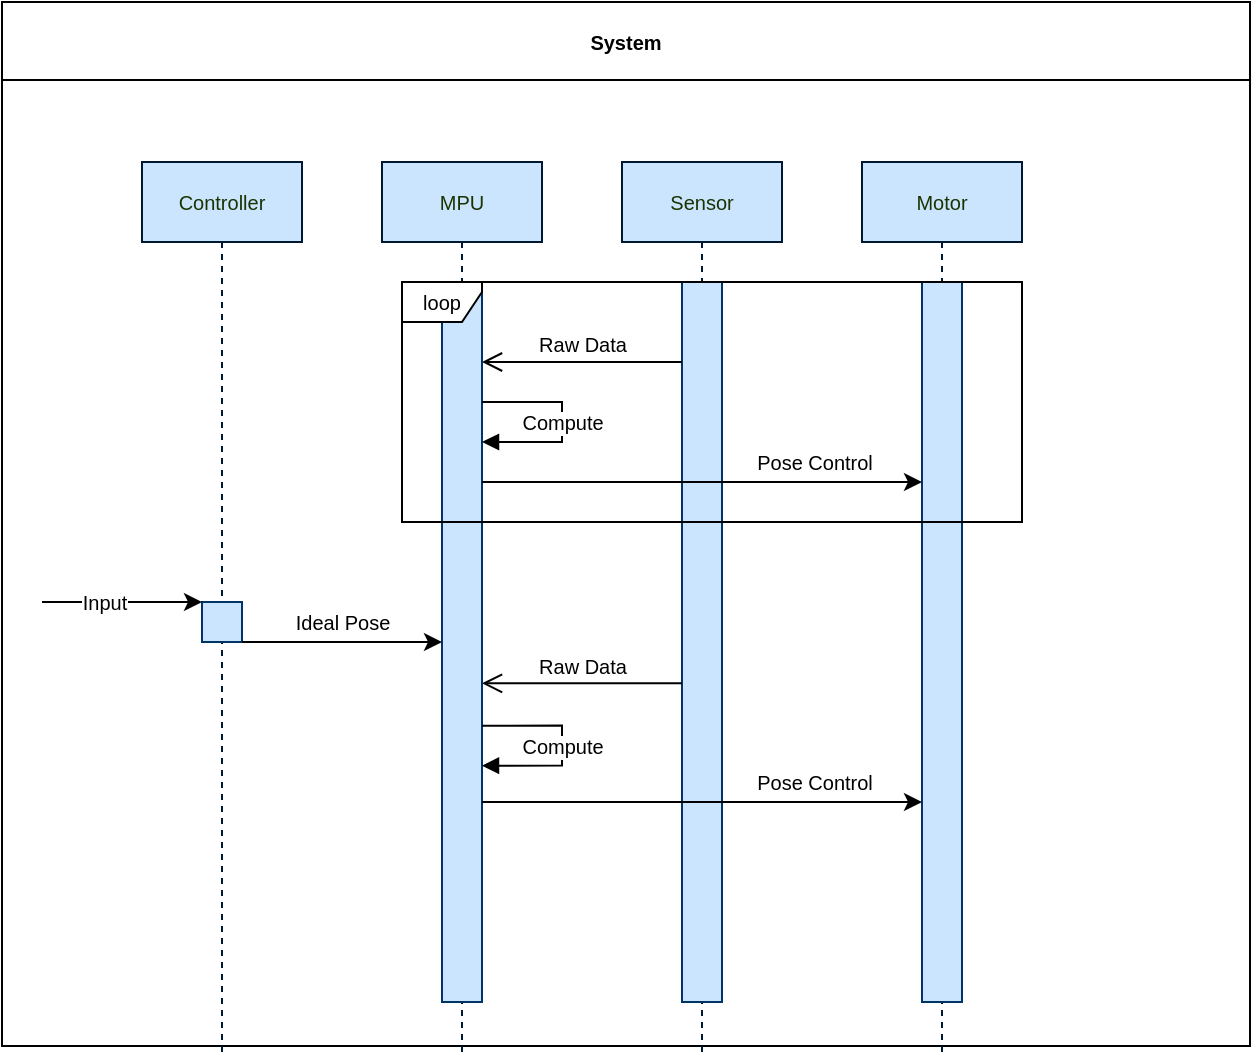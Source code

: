 <mxfile version="26.0.9">
  <diagram name="페이지-1" id="uDbAi64YpggpZshyLzYi">
    <mxGraphModel dx="1324" dy="790" grid="1" gridSize="10" guides="1" tooltips="1" connect="1" arrows="1" fold="1" page="1" pageScale="1" pageWidth="827" pageHeight="1169" math="0" shadow="0">
      <root>
        <mxCell id="0" />
        <mxCell id="1" parent="0" />
        <mxCell id="Q2zNazJmKgzokcgeoUmJ-25" value="System" style="swimlane;whiteSpace=wrap;html=1;startSize=39;fontSize=10;" parent="1" vertex="1">
          <mxGeometry x="40" y="40" width="624" height="522" as="geometry" />
        </mxCell>
        <mxCell id="Q2zNazJmKgzokcgeoUmJ-26" value="&lt;font color=&quot;#1a3300&quot; style=&quot;font-size: 10px;&quot;&gt;Controller&lt;/font&gt;" style="shape=umlLifeline;perimeter=lifelinePerimeter;whiteSpace=wrap;html=1;container=0;dropTarget=0;collapsible=0;recursiveResize=0;outlineConnect=0;portConstraint=eastwest;newEdgeStyle={&quot;curved&quot;:0,&quot;rounded&quot;:0};fillColor=#CCE5FF;strokeColor=#001933;fontSize=10;" parent="Q2zNazJmKgzokcgeoUmJ-25" vertex="1">
          <mxGeometry x="70" y="80" width="80" height="448" as="geometry" />
        </mxCell>
        <mxCell id="Q2zNazJmKgzokcgeoUmJ-27" value="" style="html=1;points=[[0,0,0,0,5],[0,1,0,0,-5],[1,0,0,0,5],[1,1,0,0,-5]];perimeter=orthogonalPerimeter;outlineConnect=0;targetShapes=umlLifeline;portConstraint=eastwest;newEdgeStyle={&quot;curved&quot;:0,&quot;rounded&quot;:0};fillColor=#CCE5FF;strokeColor=#003366;fontSize=10;" parent="Q2zNazJmKgzokcgeoUmJ-26" vertex="1">
          <mxGeometry x="30" y="220" width="20" height="20" as="geometry" />
        </mxCell>
        <mxCell id="Q2zNazJmKgzokcgeoUmJ-28" value="&lt;font color=&quot;#1a3300&quot; style=&quot;font-size: 10px;&quot;&gt;MPU&lt;/font&gt;" style="shape=umlLifeline;perimeter=lifelinePerimeter;whiteSpace=wrap;html=1;container=0;dropTarget=0;collapsible=0;recursiveResize=0;outlineConnect=0;portConstraint=eastwest;newEdgeStyle={&quot;curved&quot;:0,&quot;rounded&quot;:0};fillColor=#CCE5FF;strokeColor=#001933;fontSize=10;" parent="Q2zNazJmKgzokcgeoUmJ-25" vertex="1">
          <mxGeometry x="190" y="80" width="80" height="448" as="geometry" />
        </mxCell>
        <mxCell id="Q2zNazJmKgzokcgeoUmJ-29" value="" style="html=1;points=[[0,0,0,0,5],[0,1,0,0,-5],[1,0,0,0,5],[1,1,0,0,-5]];perimeter=orthogonalPerimeter;outlineConnect=0;targetShapes=umlLifeline;portConstraint=eastwest;newEdgeStyle={&quot;curved&quot;:0,&quot;rounded&quot;:0};fillColor=#CCE5FF;strokeColor=#003366;fontSize=10;" parent="Q2zNazJmKgzokcgeoUmJ-28" vertex="1">
          <mxGeometry x="30" y="60" width="20" height="360" as="geometry" />
        </mxCell>
        <mxCell id="Q2zNazJmKgzokcgeoUmJ-34" value="&lt;font color=&quot;#1a3300&quot;&gt;Sensor&lt;/font&gt;" style="shape=umlLifeline;perimeter=lifelinePerimeter;whiteSpace=wrap;html=1;container=0;dropTarget=0;collapsible=0;recursiveResize=0;outlineConnect=0;portConstraint=eastwest;newEdgeStyle={&quot;curved&quot;:0,&quot;rounded&quot;:0};fillColor=#CCE5FF;strokeColor=#001933;fontSize=10;" parent="Q2zNazJmKgzokcgeoUmJ-25" vertex="1">
          <mxGeometry x="310" y="80" width="80" height="448" as="geometry" />
        </mxCell>
        <mxCell id="Q2zNazJmKgzokcgeoUmJ-35" value="" style="html=1;points=[[0,0,0,0,5],[0,1,0,0,-5],[1,0,0,0,5],[1,1,0,0,-5]];perimeter=orthogonalPerimeter;outlineConnect=0;targetShapes=umlLifeline;portConstraint=eastwest;newEdgeStyle={&quot;curved&quot;:0,&quot;rounded&quot;:0};fillColor=#CCE5FF;strokeColor=#003366;fontSize=10;" parent="Q2zNazJmKgzokcgeoUmJ-34" vertex="1">
          <mxGeometry x="30" y="60" width="20" height="360" as="geometry" />
        </mxCell>
        <mxCell id="Q2zNazJmKgzokcgeoUmJ-36" value="" style="endArrow=classic;html=1;rounded=0;fontSize=10;" parent="Q2zNazJmKgzokcgeoUmJ-25" edge="1">
          <mxGeometry width="50" height="50" relative="1" as="geometry">
            <mxPoint x="20" y="300" as="sourcePoint" />
            <mxPoint x="100.0" y="300" as="targetPoint" />
            <Array as="points">
              <mxPoint x="20" y="300" />
            </Array>
          </mxGeometry>
        </mxCell>
        <mxCell id="Q2zNazJmKgzokcgeoUmJ-37" value="Input" style="edgeLabel;html=1;align=center;verticalAlign=middle;resizable=0;points=[];fontSize=10;" parent="Q2zNazJmKgzokcgeoUmJ-36" connectable="0" vertex="1">
          <mxGeometry x="0.548" y="2" relative="1" as="geometry">
            <mxPoint x="-31" y="2" as="offset" />
          </mxGeometry>
        </mxCell>
        <mxCell id="Q2zNazJmKgzokcgeoUmJ-38" value="" style="endArrow=classic;html=1;rounded=0;exitX=0.96;exitY=0.075;exitDx=0;exitDy=0;exitPerimeter=0;fontSize=10;" parent="Q2zNazJmKgzokcgeoUmJ-25" edge="1">
          <mxGeometry width="50" height="50" relative="1" as="geometry">
            <mxPoint x="120" y="320" as="sourcePoint" />
            <mxPoint x="220" y="320" as="targetPoint" />
          </mxGeometry>
        </mxCell>
        <mxCell id="Q2zNazJmKgzokcgeoUmJ-39" value="Ideal Pose" style="edgeLabel;html=1;align=center;verticalAlign=middle;resizable=0;points=[];fontSize=10;" parent="Q2zNazJmKgzokcgeoUmJ-38" connectable="0" vertex="1">
          <mxGeometry x="0.03" relative="1" as="geometry">
            <mxPoint x="-2" y="-10" as="offset" />
          </mxGeometry>
        </mxCell>
        <mxCell id="Q2zNazJmKgzokcgeoUmJ-48" value="&lt;font color=&quot;#1a3300&quot; style=&quot;font-size: 10px;&quot;&gt;Motor&lt;/font&gt;" style="shape=umlLifeline;perimeter=lifelinePerimeter;whiteSpace=wrap;html=1;container=0;dropTarget=0;collapsible=0;recursiveResize=0;outlineConnect=0;portConstraint=eastwest;newEdgeStyle={&quot;curved&quot;:0,&quot;rounded&quot;:0};fillColor=#CCE5FF;strokeColor=#001933;fontSize=10;" parent="Q2zNazJmKgzokcgeoUmJ-25" vertex="1">
          <mxGeometry x="430" y="80" width="80" height="448" as="geometry" />
        </mxCell>
        <mxCell id="Q2zNazJmKgzokcgeoUmJ-49" value="" style="html=1;points=[[0,0,0,0,5],[0,1,0,0,-5],[1,0,0,0,5],[1,1,0,0,-5]];perimeter=orthogonalPerimeter;outlineConnect=0;targetShapes=umlLifeline;portConstraint=eastwest;newEdgeStyle={&quot;curved&quot;:0,&quot;rounded&quot;:0};fillColor=#CCE5FF;strokeColor=#003366;fontSize=10;" parent="Q2zNazJmKgzokcgeoUmJ-48" vertex="1">
          <mxGeometry x="30" y="60" width="20" height="360" as="geometry" />
        </mxCell>
        <mxCell id="Q2zNazJmKgzokcgeoUmJ-66" value="Raw Data" style="html=1;verticalAlign=bottom;endArrow=open;endSize=8;curved=0;rounded=0;labelBackgroundColor=none;fontSize=10;" parent="Q2zNazJmKgzokcgeoUmJ-25" edge="1">
          <mxGeometry relative="1" as="geometry">
            <mxPoint x="340" y="180" as="sourcePoint" />
            <mxPoint x="240" y="180" as="targetPoint" />
            <mxPoint as="offset" />
          </mxGeometry>
        </mxCell>
        <mxCell id="Q2zNazJmKgzokcgeoUmJ-67" value="" style="html=1;align=left;spacingLeft=2;endArrow=block;rounded=0;edgeStyle=orthogonalEdgeStyle;curved=0;rounded=0;strokeColor=#000000;fillColor=#dae8fc;fontSize=10;" parent="Q2zNazJmKgzokcgeoUmJ-25" edge="1">
          <mxGeometry relative="1" as="geometry">
            <mxPoint x="240" y="200" as="sourcePoint" />
            <Array as="points">
              <mxPoint x="280" y="200" />
              <mxPoint x="280" y="220" />
            </Array>
            <mxPoint x="240" y="220" as="targetPoint" />
          </mxGeometry>
        </mxCell>
        <mxCell id="Q2zNazJmKgzokcgeoUmJ-68" value="Compute" style="edgeLabel;html=1;align=center;verticalAlign=middle;resizable=0;points=[];fontSize=10;" parent="Q2zNazJmKgzokcgeoUmJ-67" connectable="0" vertex="1">
          <mxGeometry x="-0.487" relative="1" as="geometry">
            <mxPoint x="14" y="10" as="offset" />
          </mxGeometry>
        </mxCell>
        <mxCell id="Q2zNazJmKgzokcgeoUmJ-71" value="" style="endArrow=classic;html=1;rounded=0;fontSize=10;" parent="Q2zNazJmKgzokcgeoUmJ-25" edge="1">
          <mxGeometry width="50" height="50" relative="1" as="geometry">
            <mxPoint x="240" y="240" as="sourcePoint" />
            <mxPoint x="460" y="240" as="targetPoint" />
            <Array as="points" />
          </mxGeometry>
        </mxCell>
        <mxCell id="Q2zNazJmKgzokcgeoUmJ-72" value="Pose Control" style="edgeLabel;html=1;align=center;verticalAlign=middle;resizable=0;points=[];fontSize=10;" parent="Q2zNazJmKgzokcgeoUmJ-71" connectable="0" vertex="1">
          <mxGeometry x="0.389" y="-1" relative="1" as="geometry">
            <mxPoint x="13" y="-11" as="offset" />
          </mxGeometry>
        </mxCell>
        <mxCell id="Q2zNazJmKgzokcgeoUmJ-75" value="" style="html=1;align=left;spacingLeft=2;endArrow=block;rounded=0;edgeStyle=orthogonalEdgeStyle;curved=0;rounded=0;strokeColor=#000000;fillColor=#dae8fc;fontSize=10;" parent="Q2zNazJmKgzokcgeoUmJ-25" edge="1">
          <mxGeometry relative="1" as="geometry">
            <mxPoint x="240" y="361.83" as="sourcePoint" />
            <Array as="points">
              <mxPoint x="280" y="361.83" />
              <mxPoint x="280" y="381.83" />
            </Array>
            <mxPoint x="240" y="381.83" as="targetPoint" />
          </mxGeometry>
        </mxCell>
        <mxCell id="Q2zNazJmKgzokcgeoUmJ-76" value="Compute" style="edgeLabel;html=1;align=center;verticalAlign=middle;resizable=0;points=[];fontSize=10;" parent="Q2zNazJmKgzokcgeoUmJ-75" connectable="0" vertex="1">
          <mxGeometry x="-0.487" relative="1" as="geometry">
            <mxPoint x="14" y="10" as="offset" />
          </mxGeometry>
        </mxCell>
        <mxCell id="Q2zNazJmKgzokcgeoUmJ-77" value="" style="endArrow=classic;html=1;rounded=0;fontSize=10;" parent="Q2zNazJmKgzokcgeoUmJ-25" edge="1">
          <mxGeometry width="50" height="50" relative="1" as="geometry">
            <mxPoint x="240" y="400.0" as="sourcePoint" />
            <mxPoint x="460" y="400.0" as="targetPoint" />
            <Array as="points" />
          </mxGeometry>
        </mxCell>
        <mxCell id="Q2zNazJmKgzokcgeoUmJ-78" value="Pose Control" style="edgeLabel;html=1;align=center;verticalAlign=middle;resizable=0;points=[];fontSize=10;" parent="Q2zNazJmKgzokcgeoUmJ-77" connectable="0" vertex="1">
          <mxGeometry x="0.389" y="-1" relative="1" as="geometry">
            <mxPoint x="13" y="-11" as="offset" />
          </mxGeometry>
        </mxCell>
        <mxCell id="Q2zNazJmKgzokcgeoUmJ-79" value="Raw Data" style="html=1;verticalAlign=bottom;endArrow=open;endSize=8;curved=0;rounded=0;labelBackgroundColor=none;fontSize=10;" parent="Q2zNazJmKgzokcgeoUmJ-25" edge="1">
          <mxGeometry relative="1" as="geometry">
            <mxPoint x="340" y="340.66" as="sourcePoint" />
            <mxPoint x="240" y="340.66" as="targetPoint" />
            <mxPoint as="offset" />
          </mxGeometry>
        </mxCell>
        <mxCell id="Q2zNazJmKgzokcgeoUmJ-54" value="&lt;font style=&quot;font-size: 10px;&quot;&gt;loop&lt;/font&gt;" style="shape=umlFrame;whiteSpace=wrap;html=1;pointerEvents=0;width=40;height=20;" parent="Q2zNazJmKgzokcgeoUmJ-25" vertex="1">
          <mxGeometry x="200" y="140" width="310" height="120" as="geometry" />
        </mxCell>
      </root>
    </mxGraphModel>
  </diagram>
</mxfile>
